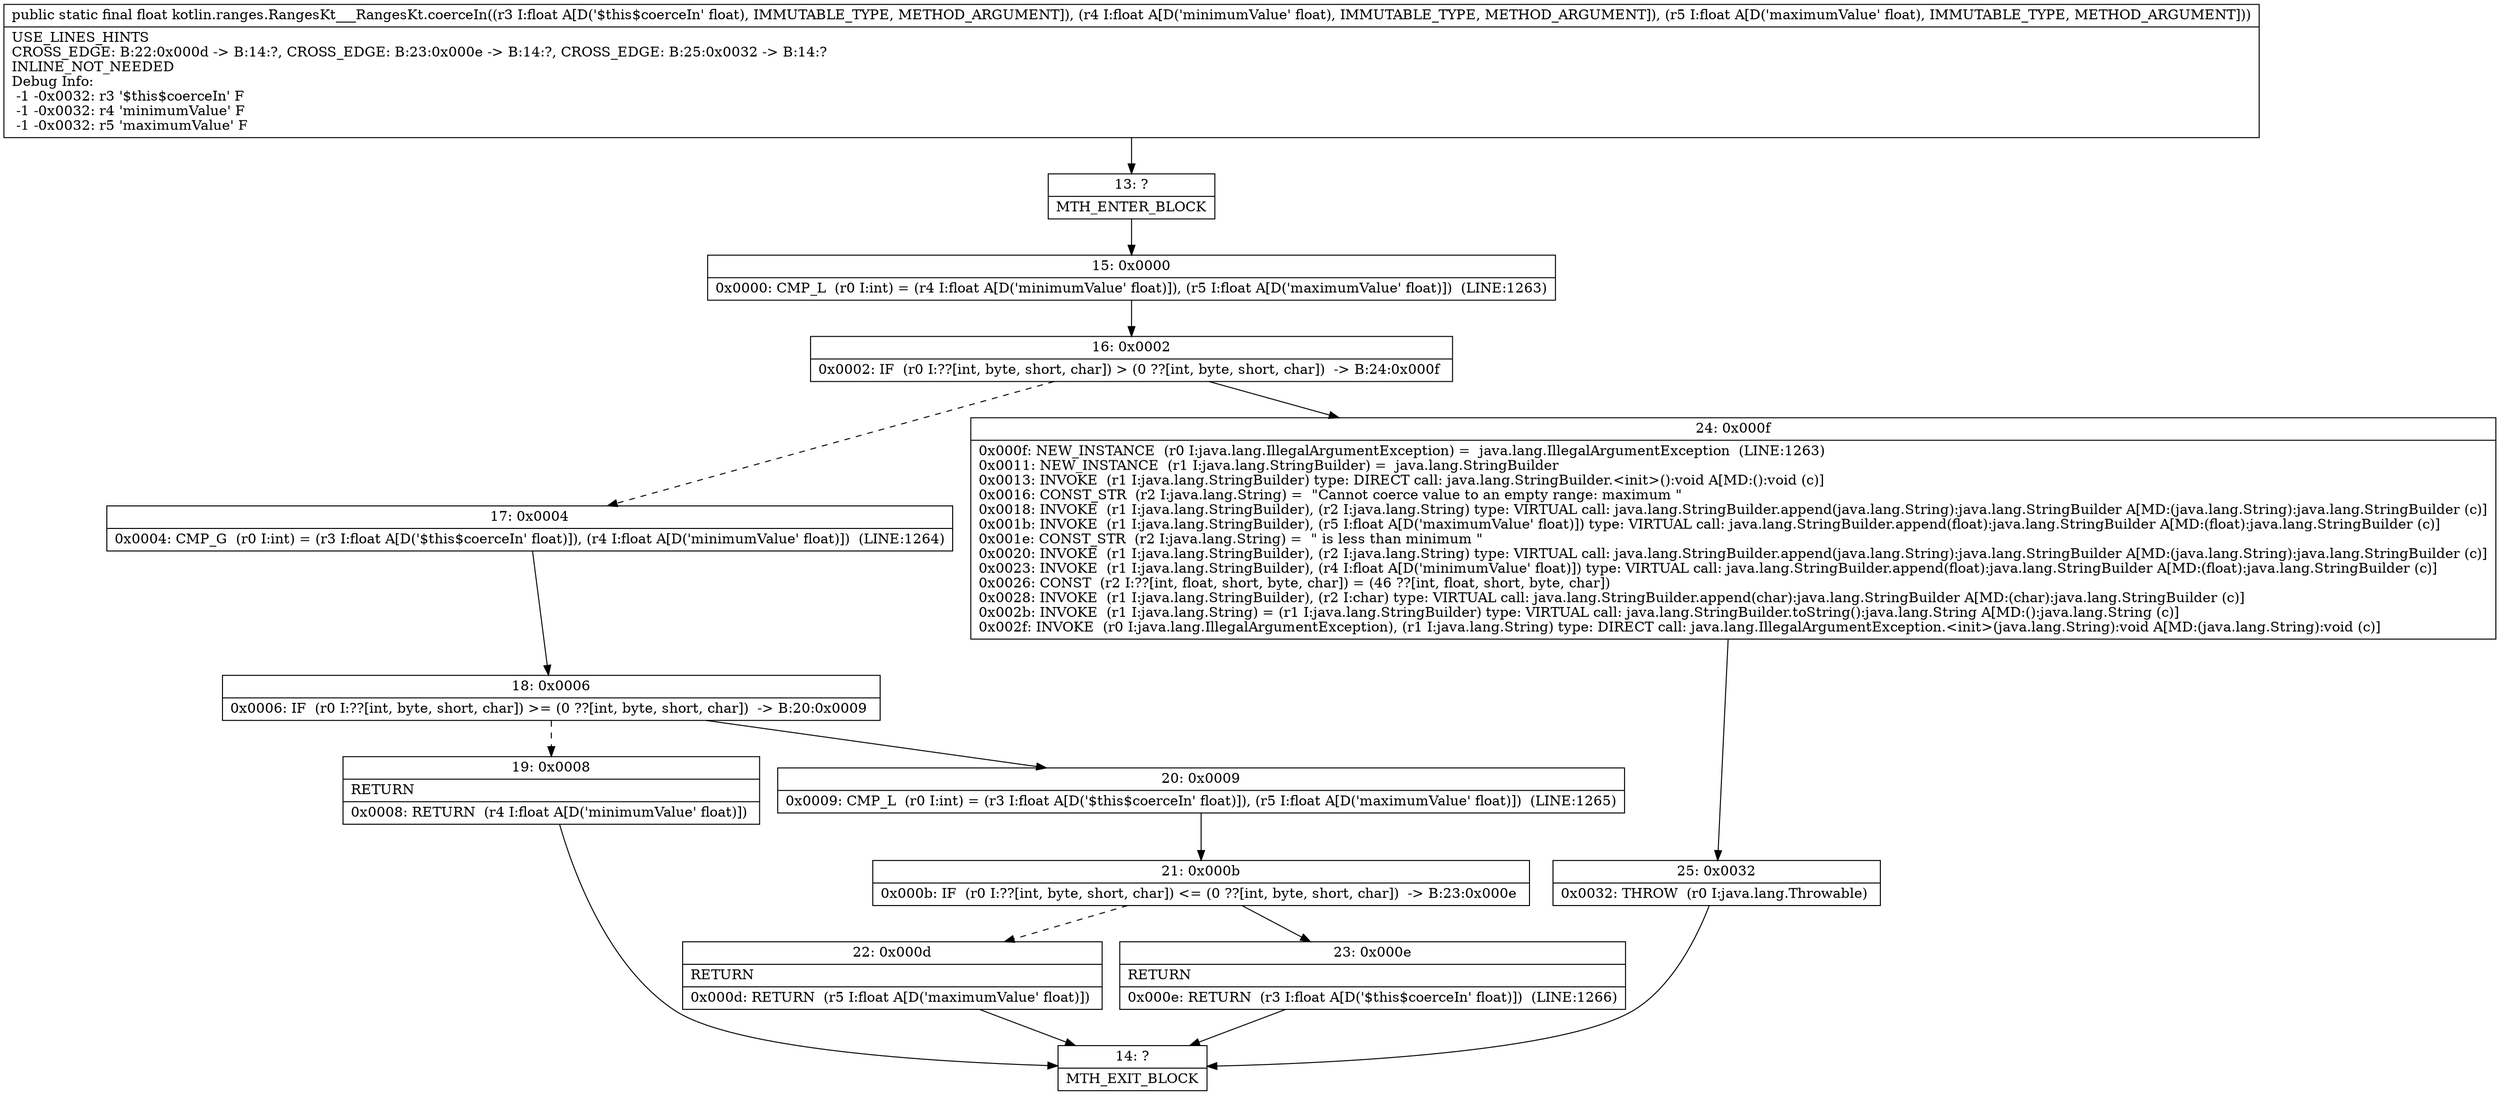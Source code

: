 digraph "CFG forkotlin.ranges.RangesKt___RangesKt.coerceIn(FFF)F" {
Node_13 [shape=record,label="{13\:\ ?|MTH_ENTER_BLOCK\l}"];
Node_15 [shape=record,label="{15\:\ 0x0000|0x0000: CMP_L  (r0 I:int) = (r4 I:float A[D('minimumValue' float)]), (r5 I:float A[D('maximumValue' float)])  (LINE:1263)\l}"];
Node_16 [shape=record,label="{16\:\ 0x0002|0x0002: IF  (r0 I:??[int, byte, short, char]) \> (0 ??[int, byte, short, char])  \-\> B:24:0x000f \l}"];
Node_17 [shape=record,label="{17\:\ 0x0004|0x0004: CMP_G  (r0 I:int) = (r3 I:float A[D('$this$coerceIn' float)]), (r4 I:float A[D('minimumValue' float)])  (LINE:1264)\l}"];
Node_18 [shape=record,label="{18\:\ 0x0006|0x0006: IF  (r0 I:??[int, byte, short, char]) \>= (0 ??[int, byte, short, char])  \-\> B:20:0x0009 \l}"];
Node_19 [shape=record,label="{19\:\ 0x0008|RETURN\l|0x0008: RETURN  (r4 I:float A[D('minimumValue' float)]) \l}"];
Node_14 [shape=record,label="{14\:\ ?|MTH_EXIT_BLOCK\l}"];
Node_20 [shape=record,label="{20\:\ 0x0009|0x0009: CMP_L  (r0 I:int) = (r3 I:float A[D('$this$coerceIn' float)]), (r5 I:float A[D('maximumValue' float)])  (LINE:1265)\l}"];
Node_21 [shape=record,label="{21\:\ 0x000b|0x000b: IF  (r0 I:??[int, byte, short, char]) \<= (0 ??[int, byte, short, char])  \-\> B:23:0x000e \l}"];
Node_22 [shape=record,label="{22\:\ 0x000d|RETURN\l|0x000d: RETURN  (r5 I:float A[D('maximumValue' float)]) \l}"];
Node_23 [shape=record,label="{23\:\ 0x000e|RETURN\l|0x000e: RETURN  (r3 I:float A[D('$this$coerceIn' float)])  (LINE:1266)\l}"];
Node_24 [shape=record,label="{24\:\ 0x000f|0x000f: NEW_INSTANCE  (r0 I:java.lang.IllegalArgumentException) =  java.lang.IllegalArgumentException  (LINE:1263)\l0x0011: NEW_INSTANCE  (r1 I:java.lang.StringBuilder) =  java.lang.StringBuilder \l0x0013: INVOKE  (r1 I:java.lang.StringBuilder) type: DIRECT call: java.lang.StringBuilder.\<init\>():void A[MD:():void (c)]\l0x0016: CONST_STR  (r2 I:java.lang.String) =  \"Cannot coerce value to an empty range: maximum \" \l0x0018: INVOKE  (r1 I:java.lang.StringBuilder), (r2 I:java.lang.String) type: VIRTUAL call: java.lang.StringBuilder.append(java.lang.String):java.lang.StringBuilder A[MD:(java.lang.String):java.lang.StringBuilder (c)]\l0x001b: INVOKE  (r1 I:java.lang.StringBuilder), (r5 I:float A[D('maximumValue' float)]) type: VIRTUAL call: java.lang.StringBuilder.append(float):java.lang.StringBuilder A[MD:(float):java.lang.StringBuilder (c)]\l0x001e: CONST_STR  (r2 I:java.lang.String) =  \" is less than minimum \" \l0x0020: INVOKE  (r1 I:java.lang.StringBuilder), (r2 I:java.lang.String) type: VIRTUAL call: java.lang.StringBuilder.append(java.lang.String):java.lang.StringBuilder A[MD:(java.lang.String):java.lang.StringBuilder (c)]\l0x0023: INVOKE  (r1 I:java.lang.StringBuilder), (r4 I:float A[D('minimumValue' float)]) type: VIRTUAL call: java.lang.StringBuilder.append(float):java.lang.StringBuilder A[MD:(float):java.lang.StringBuilder (c)]\l0x0026: CONST  (r2 I:??[int, float, short, byte, char]) = (46 ??[int, float, short, byte, char]) \l0x0028: INVOKE  (r1 I:java.lang.StringBuilder), (r2 I:char) type: VIRTUAL call: java.lang.StringBuilder.append(char):java.lang.StringBuilder A[MD:(char):java.lang.StringBuilder (c)]\l0x002b: INVOKE  (r1 I:java.lang.String) = (r1 I:java.lang.StringBuilder) type: VIRTUAL call: java.lang.StringBuilder.toString():java.lang.String A[MD:():java.lang.String (c)]\l0x002f: INVOKE  (r0 I:java.lang.IllegalArgumentException), (r1 I:java.lang.String) type: DIRECT call: java.lang.IllegalArgumentException.\<init\>(java.lang.String):void A[MD:(java.lang.String):void (c)]\l}"];
Node_25 [shape=record,label="{25\:\ 0x0032|0x0032: THROW  (r0 I:java.lang.Throwable) \l}"];
MethodNode[shape=record,label="{public static final float kotlin.ranges.RangesKt___RangesKt.coerceIn((r3 I:float A[D('$this$coerceIn' float), IMMUTABLE_TYPE, METHOD_ARGUMENT]), (r4 I:float A[D('minimumValue' float), IMMUTABLE_TYPE, METHOD_ARGUMENT]), (r5 I:float A[D('maximumValue' float), IMMUTABLE_TYPE, METHOD_ARGUMENT]))  | USE_LINES_HINTS\lCROSS_EDGE: B:22:0x000d \-\> B:14:?, CROSS_EDGE: B:23:0x000e \-\> B:14:?, CROSS_EDGE: B:25:0x0032 \-\> B:14:?\lINLINE_NOT_NEEDED\lDebug Info:\l  \-1 \-0x0032: r3 '$this$coerceIn' F\l  \-1 \-0x0032: r4 'minimumValue' F\l  \-1 \-0x0032: r5 'maximumValue' F\l}"];
MethodNode -> Node_13;Node_13 -> Node_15;
Node_15 -> Node_16;
Node_16 -> Node_17[style=dashed];
Node_16 -> Node_24;
Node_17 -> Node_18;
Node_18 -> Node_19[style=dashed];
Node_18 -> Node_20;
Node_19 -> Node_14;
Node_20 -> Node_21;
Node_21 -> Node_22[style=dashed];
Node_21 -> Node_23;
Node_22 -> Node_14;
Node_23 -> Node_14;
Node_24 -> Node_25;
Node_25 -> Node_14;
}

